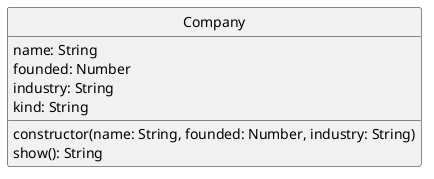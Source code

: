@startuml
skinparam classAttributeIconSize 0
skinparam monochrome true
hide circle

class Company {
  name: String
  founded: Number
  industry: String
  kind: String
  constructor(name: String, founded: Number, industry: String)
  show(): String
}
@enduml

